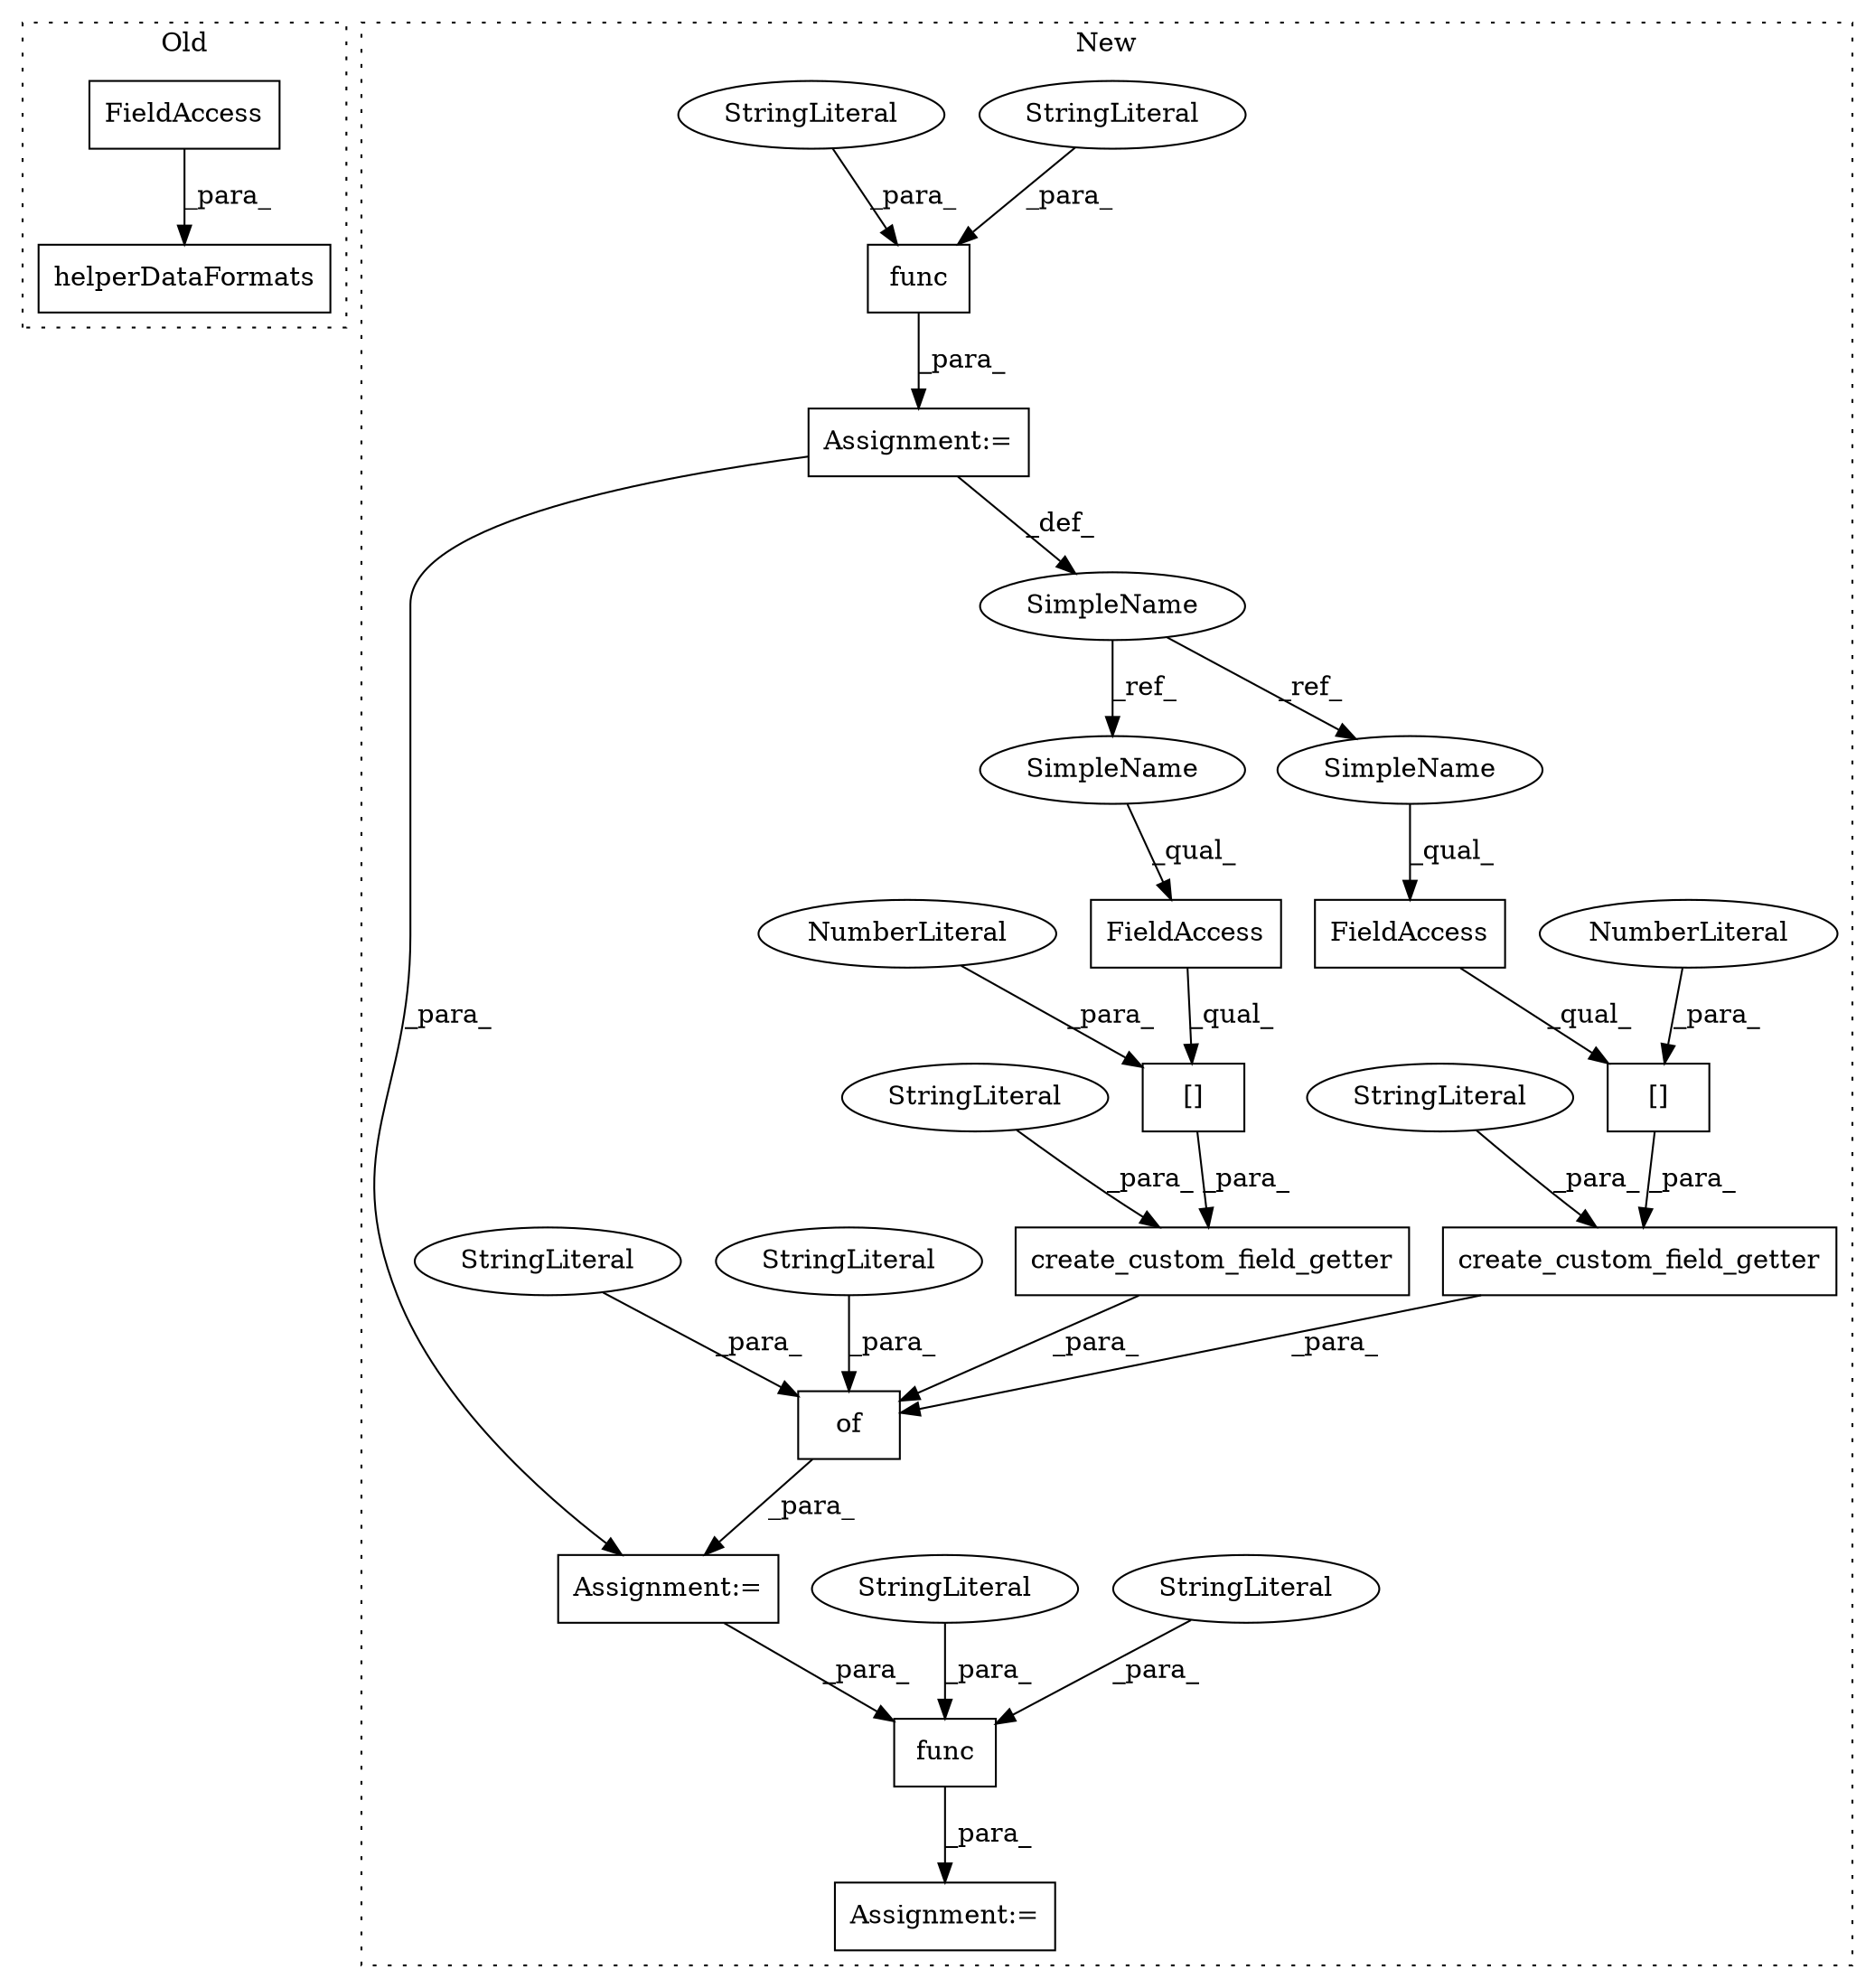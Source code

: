 digraph G {
subgraph cluster0 {
1 [label="helperDataFormats" a="32" s="11686,11710" l="18,1" shape="box"];
22 [label="FieldAccess" a="22" s="11704" l="4" shape="box"];
label = "Old";
style="dotted";
}
subgraph cluster1 {
2 [label="of" a="32" s="10294,10400" l="3,1" shape="box"];
3 [label="create_custom_field_getter" a="32" s="10301,10347" l="27,1" shape="box"];
4 [label="func" a="32" s="10413,10447" l="5,1" shape="box"];
5 [label="create_custom_field_getter" a="32" s="10353,10399" l="27,1" shape="box"];
6 [label="func" a="32" s="10144,10164" l="5,1" shape="box"];
7 [label="StringLiteral" a="45" s="10396" l="3" shape="ellipse"];
8 [label="StringLiteral" a="45" s="10344" l="3" shape="ellipse"];
9 [label="Assignment:=" a="7" s="10412" l="1" shape="box"];
10 [label="StringLiteral" a="45" s="10157" l="7" shape="ellipse"];
11 [label="StringLiteral" a="45" s="10426" l="7" shape="ellipse"];
12 [label="StringLiteral" a="45" s="10149" l="7" shape="ellipse"];
13 [label="StringLiteral" a="45" s="10349" l="3" shape="ellipse"];
14 [label="StringLiteral" a="45" s="10297" l="3" shape="ellipse"];
15 [label="Assignment:=" a="7" s="10289" l="1" shape="box"];
16 [label="StringLiteral" a="45" s="10418" l="7" shape="ellipse"];
17 [label="Assignment:=" a="7" s="10143" l="1" shape="box"];
18 [label="[]" a="2" s="10380,10394" l="13,1" shape="box"];
19 [label="NumberLiteral" a="34" s="10393" l="1" shape="ellipse"];
20 [label="[]" a="2" s="10328,10342" l="13,1" shape="box"];
21 [label="NumberLiteral" a="34" s="10341" l="1" shape="ellipse"];
23 [label="FieldAccess" a="22" s="10328" l="12" shape="box"];
24 [label="SimpleName" a="42" s="10138" l="5" shape="ellipse"];
25 [label="FieldAccess" a="22" s="10380" l="12" shape="box"];
26 [label="SimpleName" a="42" s="10328" l="5" shape="ellipse"];
27 [label="SimpleName" a="42" s="10380" l="5" shape="ellipse"];
label = "New";
style="dotted";
}
2 -> 15 [label="_para_"];
3 -> 2 [label="_para_"];
4 -> 9 [label="_para_"];
5 -> 2 [label="_para_"];
6 -> 17 [label="_para_"];
7 -> 5 [label="_para_"];
8 -> 3 [label="_para_"];
10 -> 6 [label="_para_"];
11 -> 4 [label="_para_"];
12 -> 6 [label="_para_"];
13 -> 2 [label="_para_"];
14 -> 2 [label="_para_"];
15 -> 4 [label="_para_"];
16 -> 4 [label="_para_"];
17 -> 24 [label="_def_"];
17 -> 15 [label="_para_"];
18 -> 5 [label="_para_"];
19 -> 18 [label="_para_"];
20 -> 3 [label="_para_"];
21 -> 20 [label="_para_"];
22 -> 1 [label="_para_"];
23 -> 20 [label="_qual_"];
24 -> 27 [label="_ref_"];
24 -> 26 [label="_ref_"];
25 -> 18 [label="_qual_"];
26 -> 23 [label="_qual_"];
27 -> 25 [label="_qual_"];
}